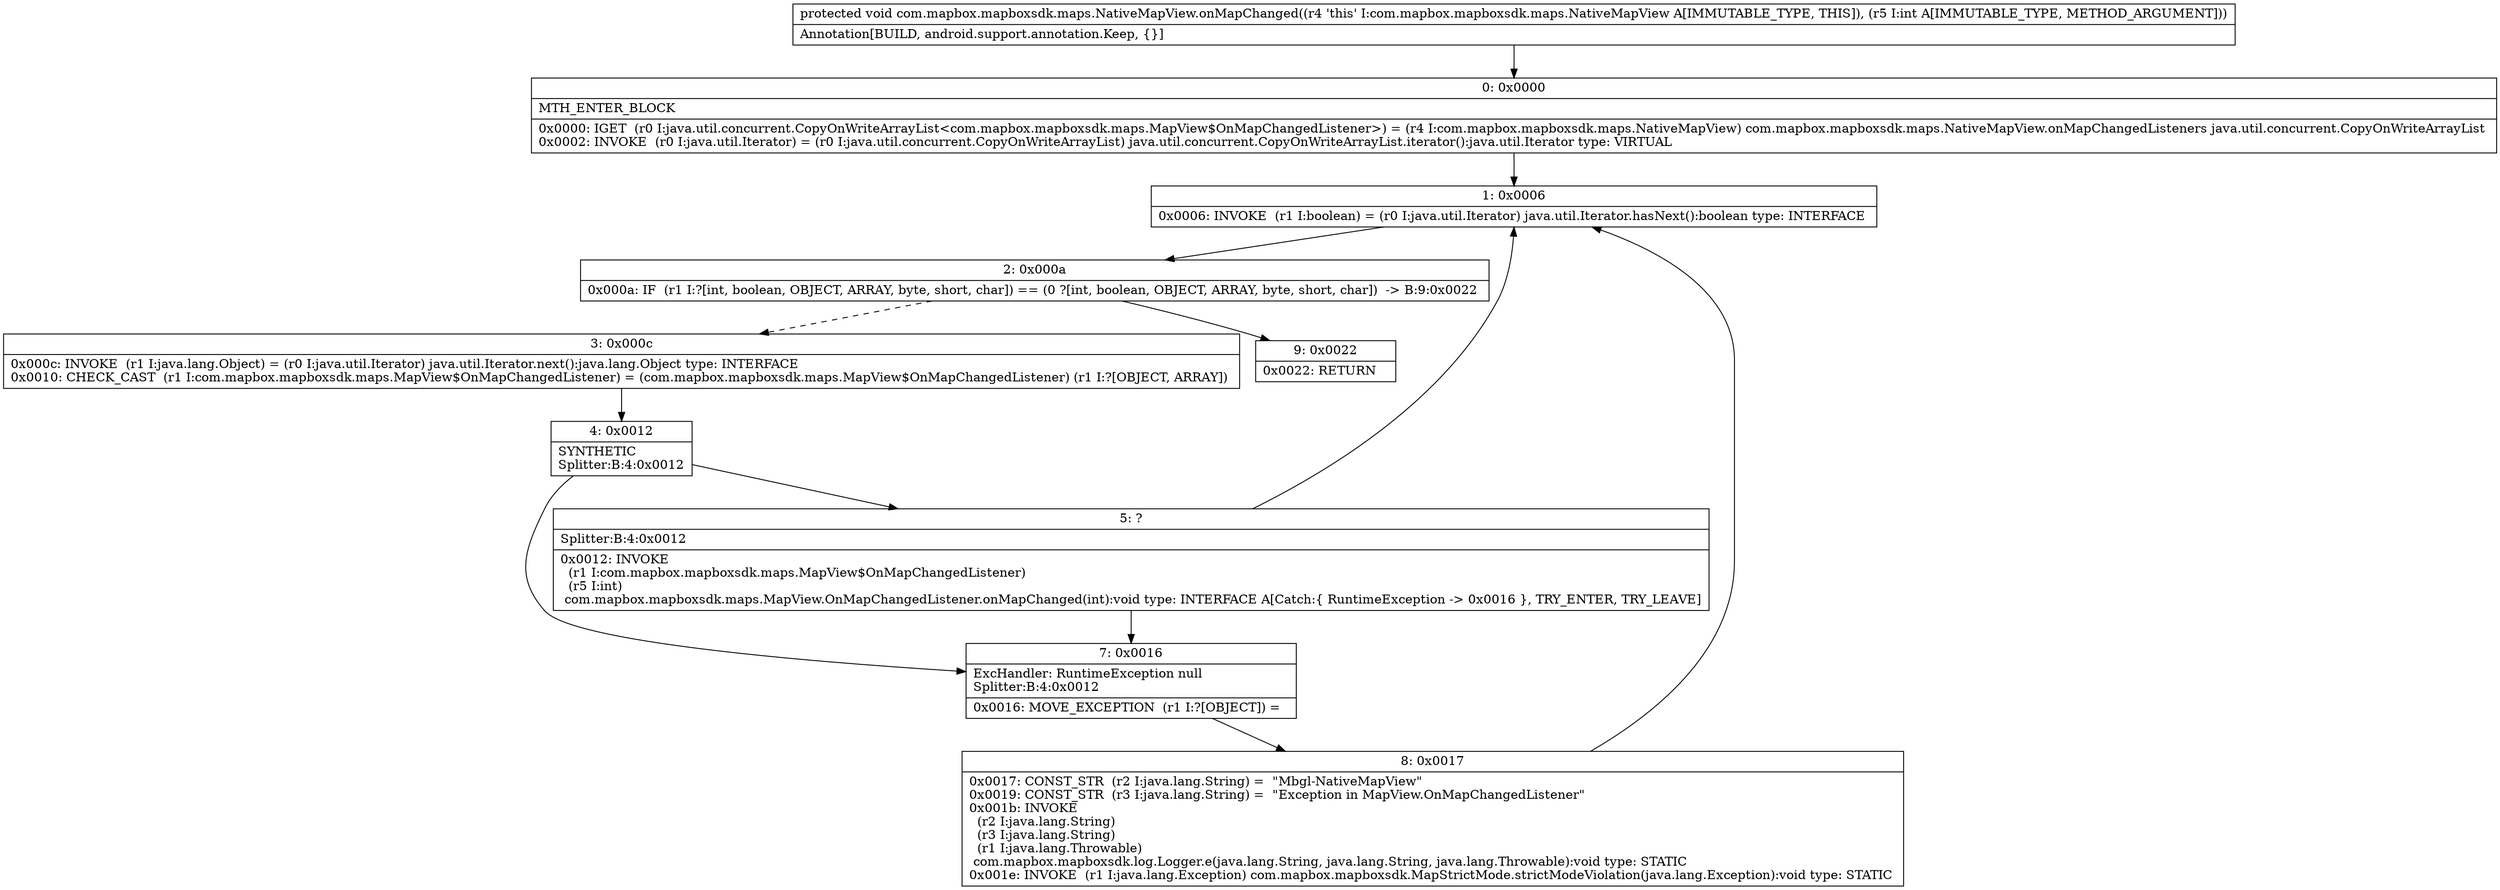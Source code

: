 digraph "CFG forcom.mapbox.mapboxsdk.maps.NativeMapView.onMapChanged(I)V" {
Node_0 [shape=record,label="{0\:\ 0x0000|MTH_ENTER_BLOCK\l|0x0000: IGET  (r0 I:java.util.concurrent.CopyOnWriteArrayList\<com.mapbox.mapboxsdk.maps.MapView$OnMapChangedListener\>) = (r4 I:com.mapbox.mapboxsdk.maps.NativeMapView) com.mapbox.mapboxsdk.maps.NativeMapView.onMapChangedListeners java.util.concurrent.CopyOnWriteArrayList \l0x0002: INVOKE  (r0 I:java.util.Iterator) = (r0 I:java.util.concurrent.CopyOnWriteArrayList) java.util.concurrent.CopyOnWriteArrayList.iterator():java.util.Iterator type: VIRTUAL \l}"];
Node_1 [shape=record,label="{1\:\ 0x0006|0x0006: INVOKE  (r1 I:boolean) = (r0 I:java.util.Iterator) java.util.Iterator.hasNext():boolean type: INTERFACE \l}"];
Node_2 [shape=record,label="{2\:\ 0x000a|0x000a: IF  (r1 I:?[int, boolean, OBJECT, ARRAY, byte, short, char]) == (0 ?[int, boolean, OBJECT, ARRAY, byte, short, char])  \-\> B:9:0x0022 \l}"];
Node_3 [shape=record,label="{3\:\ 0x000c|0x000c: INVOKE  (r1 I:java.lang.Object) = (r0 I:java.util.Iterator) java.util.Iterator.next():java.lang.Object type: INTERFACE \l0x0010: CHECK_CAST  (r1 I:com.mapbox.mapboxsdk.maps.MapView$OnMapChangedListener) = (com.mapbox.mapboxsdk.maps.MapView$OnMapChangedListener) (r1 I:?[OBJECT, ARRAY]) \l}"];
Node_4 [shape=record,label="{4\:\ 0x0012|SYNTHETIC\lSplitter:B:4:0x0012\l}"];
Node_5 [shape=record,label="{5\:\ ?|Splitter:B:4:0x0012\l|0x0012: INVOKE  \l  (r1 I:com.mapbox.mapboxsdk.maps.MapView$OnMapChangedListener)\l  (r5 I:int)\l com.mapbox.mapboxsdk.maps.MapView.OnMapChangedListener.onMapChanged(int):void type: INTERFACE A[Catch:\{ RuntimeException \-\> 0x0016 \}, TRY_ENTER, TRY_LEAVE]\l}"];
Node_7 [shape=record,label="{7\:\ 0x0016|ExcHandler: RuntimeException null\lSplitter:B:4:0x0012\l|0x0016: MOVE_EXCEPTION  (r1 I:?[OBJECT]) =  \l}"];
Node_8 [shape=record,label="{8\:\ 0x0017|0x0017: CONST_STR  (r2 I:java.lang.String) =  \"Mbgl\-NativeMapView\" \l0x0019: CONST_STR  (r3 I:java.lang.String) =  \"Exception in MapView.OnMapChangedListener\" \l0x001b: INVOKE  \l  (r2 I:java.lang.String)\l  (r3 I:java.lang.String)\l  (r1 I:java.lang.Throwable)\l com.mapbox.mapboxsdk.log.Logger.e(java.lang.String, java.lang.String, java.lang.Throwable):void type: STATIC \l0x001e: INVOKE  (r1 I:java.lang.Exception) com.mapbox.mapboxsdk.MapStrictMode.strictModeViolation(java.lang.Exception):void type: STATIC \l}"];
Node_9 [shape=record,label="{9\:\ 0x0022|0x0022: RETURN   \l}"];
MethodNode[shape=record,label="{protected void com.mapbox.mapboxsdk.maps.NativeMapView.onMapChanged((r4 'this' I:com.mapbox.mapboxsdk.maps.NativeMapView A[IMMUTABLE_TYPE, THIS]), (r5 I:int A[IMMUTABLE_TYPE, METHOD_ARGUMENT]))  | Annotation[BUILD, android.support.annotation.Keep, \{\}]\l}"];
MethodNode -> Node_0;
Node_0 -> Node_1;
Node_1 -> Node_2;
Node_2 -> Node_3[style=dashed];
Node_2 -> Node_9;
Node_3 -> Node_4;
Node_4 -> Node_5;
Node_4 -> Node_7;
Node_5 -> Node_7;
Node_5 -> Node_1;
Node_7 -> Node_8;
Node_8 -> Node_1;
}

